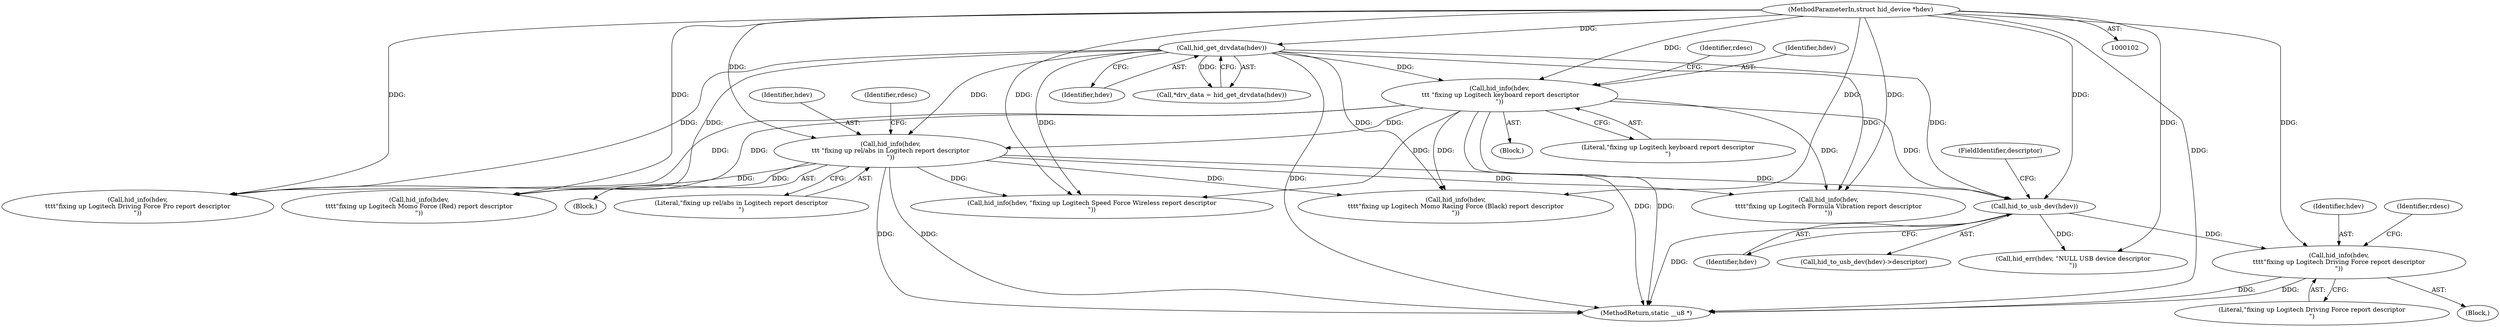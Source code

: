 digraph "0_linux_4ab25786c87eb20857bbb715c3ae34ec8fd6a214_1@pointer" {
"1000266" [label="(Call,hid_info(hdev,\n\t\t\t\t\"fixing up Logitech Driving Force report descriptor\n\"))"];
"1000225" [label="(Call,hid_to_usb_dev(hdev))"];
"1000203" [label="(Call,hid_info(hdev,\n\t\t\t \"fixing up rel/abs in Logitech report descriptor\n\"))"];
"1000146" [label="(Call,hid_info(hdev,\n \t\t\t \"fixing up Logitech keyboard report descriptor\n\"))"];
"1000110" [label="(Call,hid_get_drvdata(hdev))"];
"1000103" [label="(MethodParameterIn,struct hid_device *hdev)"];
"1000285" [label="(Call,hid_info(hdev,\n\t\t\t\t\"fixing up Logitech Momo Force (Red) report descriptor\n\"))"];
"1000146" [label="(Call,hid_info(hdev,\n \t\t\t \"fixing up Logitech keyboard report descriptor\n\"))"];
"1000148" [label="(Literal,\"fixing up Logitech keyboard report descriptor\n\")"];
"1000266" [label="(Call,hid_info(hdev,\n\t\t\t\t\"fixing up Logitech Driving Force report descriptor\n\"))"];
"1000205" [label="(Literal,\"fixing up rel/abs in Logitech report descriptor\n\")"];
"1000103" [label="(MethodParameterIn,struct hid_device *hdev)"];
"1000208" [label="(Identifier,rdesc)"];
"1000226" [label="(Identifier,hdev)"];
"1000203" [label="(Call,hid_info(hdev,\n\t\t\t \"fixing up rel/abs in Logitech report descriptor\n\"))"];
"1000232" [label="(Call,hid_err(hdev, \"NULL USB device descriptor\n\"))"];
"1000145" [label="(Block,)"];
"1000225" [label="(Call,hid_to_usb_dev(hdev))"];
"1000111" [label="(Identifier,hdev)"];
"1000323" [label="(Call,hid_info(hdev,\n\t\t\t\t\"fixing up Logitech Formula Vibration report descriptor\n\"))"];
"1000385" [label="(Call,hid_info(hdev, \"fixing up Logitech Speed Force Wireless report descriptor\n\"))"];
"1000151" [label="(Identifier,rdesc)"];
"1000411" [label="(MethodReturn,static __u8 *)"];
"1000267" [label="(Identifier,hdev)"];
"1000342" [label="(Call,hid_info(hdev,\n\t\t\t\t\"fixing up Logitech Driving Force Pro report descriptor\n\"))"];
"1000304" [label="(Call,hid_info(hdev,\n\t\t\t\t\"fixing up Logitech Momo Racing Force (Black) report descriptor\n\"))"];
"1000270" [label="(Identifier,rdesc)"];
"1000204" [label="(Identifier,hdev)"];
"1000224" [label="(Call,hid_to_usb_dev(hdev)->descriptor)"];
"1000227" [label="(FieldIdentifier,descriptor)"];
"1000202" [label="(Block,)"];
"1000110" [label="(Call,hid_get_drvdata(hdev))"];
"1000147" [label="(Identifier,hdev)"];
"1000108" [label="(Call,*drv_data = hid_get_drvdata(hdev))"];
"1000265" [label="(Block,)"];
"1000268" [label="(Literal,\"fixing up Logitech Driving Force report descriptor\n\")"];
"1000266" -> "1000265"  [label="AST: "];
"1000266" -> "1000268"  [label="CFG: "];
"1000267" -> "1000266"  [label="AST: "];
"1000268" -> "1000266"  [label="AST: "];
"1000270" -> "1000266"  [label="CFG: "];
"1000266" -> "1000411"  [label="DDG: "];
"1000266" -> "1000411"  [label="DDG: "];
"1000225" -> "1000266"  [label="DDG: "];
"1000103" -> "1000266"  [label="DDG: "];
"1000225" -> "1000224"  [label="AST: "];
"1000225" -> "1000226"  [label="CFG: "];
"1000226" -> "1000225"  [label="AST: "];
"1000227" -> "1000225"  [label="CFG: "];
"1000225" -> "1000411"  [label="DDG: "];
"1000203" -> "1000225"  [label="DDG: "];
"1000146" -> "1000225"  [label="DDG: "];
"1000110" -> "1000225"  [label="DDG: "];
"1000103" -> "1000225"  [label="DDG: "];
"1000225" -> "1000232"  [label="DDG: "];
"1000203" -> "1000202"  [label="AST: "];
"1000203" -> "1000205"  [label="CFG: "];
"1000204" -> "1000203"  [label="AST: "];
"1000205" -> "1000203"  [label="AST: "];
"1000208" -> "1000203"  [label="CFG: "];
"1000203" -> "1000411"  [label="DDG: "];
"1000203" -> "1000411"  [label="DDG: "];
"1000146" -> "1000203"  [label="DDG: "];
"1000110" -> "1000203"  [label="DDG: "];
"1000103" -> "1000203"  [label="DDG: "];
"1000203" -> "1000285"  [label="DDG: "];
"1000203" -> "1000304"  [label="DDG: "];
"1000203" -> "1000323"  [label="DDG: "];
"1000203" -> "1000342"  [label="DDG: "];
"1000203" -> "1000385"  [label="DDG: "];
"1000146" -> "1000145"  [label="AST: "];
"1000146" -> "1000148"  [label="CFG: "];
"1000147" -> "1000146"  [label="AST: "];
"1000148" -> "1000146"  [label="AST: "];
"1000151" -> "1000146"  [label="CFG: "];
"1000146" -> "1000411"  [label="DDG: "];
"1000146" -> "1000411"  [label="DDG: "];
"1000110" -> "1000146"  [label="DDG: "];
"1000103" -> "1000146"  [label="DDG: "];
"1000146" -> "1000285"  [label="DDG: "];
"1000146" -> "1000304"  [label="DDG: "];
"1000146" -> "1000323"  [label="DDG: "];
"1000146" -> "1000342"  [label="DDG: "];
"1000146" -> "1000385"  [label="DDG: "];
"1000110" -> "1000108"  [label="AST: "];
"1000110" -> "1000111"  [label="CFG: "];
"1000111" -> "1000110"  [label="AST: "];
"1000108" -> "1000110"  [label="CFG: "];
"1000110" -> "1000411"  [label="DDG: "];
"1000110" -> "1000108"  [label="DDG: "];
"1000103" -> "1000110"  [label="DDG: "];
"1000110" -> "1000285"  [label="DDG: "];
"1000110" -> "1000304"  [label="DDG: "];
"1000110" -> "1000323"  [label="DDG: "];
"1000110" -> "1000342"  [label="DDG: "];
"1000110" -> "1000385"  [label="DDG: "];
"1000103" -> "1000102"  [label="AST: "];
"1000103" -> "1000411"  [label="DDG: "];
"1000103" -> "1000232"  [label="DDG: "];
"1000103" -> "1000285"  [label="DDG: "];
"1000103" -> "1000304"  [label="DDG: "];
"1000103" -> "1000323"  [label="DDG: "];
"1000103" -> "1000342"  [label="DDG: "];
"1000103" -> "1000385"  [label="DDG: "];
}
